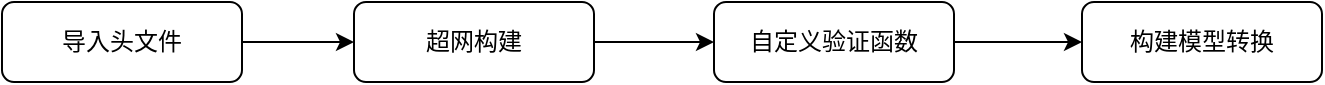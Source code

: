 <mxfile version="20.2.2" type="github">
  <diagram id="ZEDSErjurSb--ElszAQZ" name="第 1 页">
    <mxGraphModel dx="782" dy="468" grid="1" gridSize="10" guides="1" tooltips="1" connect="1" arrows="1" fold="1" page="1" pageScale="1" pageWidth="827" pageHeight="1169" math="0" shadow="0">
      <root>
        <mxCell id="0" />
        <mxCell id="1" parent="0" />
        <mxCell id="RRjbRayA_8hJFMINaerB-1" value="" style="edgeStyle=orthogonalEdgeStyle;rounded=0;orthogonalLoop=1;jettySize=auto;html=1;" parent="1" source="RRjbRayA_8hJFMINaerB-2" target="RRjbRayA_8hJFMINaerB-4" edge="1">
          <mxGeometry relative="1" as="geometry" />
        </mxCell>
        <mxCell id="RRjbRayA_8hJFMINaerB-2" value="导入头文件" style="rounded=1;whiteSpace=wrap;html=1;fontSize=12;glass=0;strokeWidth=1;shadow=0;" parent="1" vertex="1">
          <mxGeometry x="60" y="210" width="120" height="40" as="geometry" />
        </mxCell>
        <mxCell id="RRjbRayA_8hJFMINaerB-3" value="" style="edgeStyle=orthogonalEdgeStyle;rounded=0;orthogonalLoop=1;jettySize=auto;html=1;" parent="1" source="RRjbRayA_8hJFMINaerB-4" target="RRjbRayA_8hJFMINaerB-6" edge="1">
          <mxGeometry relative="1" as="geometry" />
        </mxCell>
        <mxCell id="RRjbRayA_8hJFMINaerB-4" value="超网构建" style="rounded=1;whiteSpace=wrap;html=1;fontSize=12;glass=0;strokeWidth=1;shadow=0;" parent="1" vertex="1">
          <mxGeometry x="236" y="210" width="120" height="40" as="geometry" />
        </mxCell>
        <mxCell id="RRjbRayA_8hJFMINaerB-5" value="" style="edgeStyle=orthogonalEdgeStyle;rounded=0;orthogonalLoop=1;jettySize=auto;html=1;" parent="1" source="RRjbRayA_8hJFMINaerB-6" target="RRjbRayA_8hJFMINaerB-7" edge="1">
          <mxGeometry relative="1" as="geometry" />
        </mxCell>
        <mxCell id="RRjbRayA_8hJFMINaerB-6" value="自定义验证函数" style="rounded=1;whiteSpace=wrap;html=1;fontSize=12;glass=0;strokeWidth=1;shadow=0;" parent="1" vertex="1">
          <mxGeometry x="416" y="210" width="120" height="40" as="geometry" />
        </mxCell>
        <mxCell id="RRjbRayA_8hJFMINaerB-7" value="构建模型转换" style="rounded=1;whiteSpace=wrap;html=1;fontSize=12;glass=0;strokeWidth=1;shadow=0;" parent="1" vertex="1">
          <mxGeometry x="600" y="210" width="120" height="40" as="geometry" />
        </mxCell>
      </root>
    </mxGraphModel>
  </diagram>
</mxfile>
